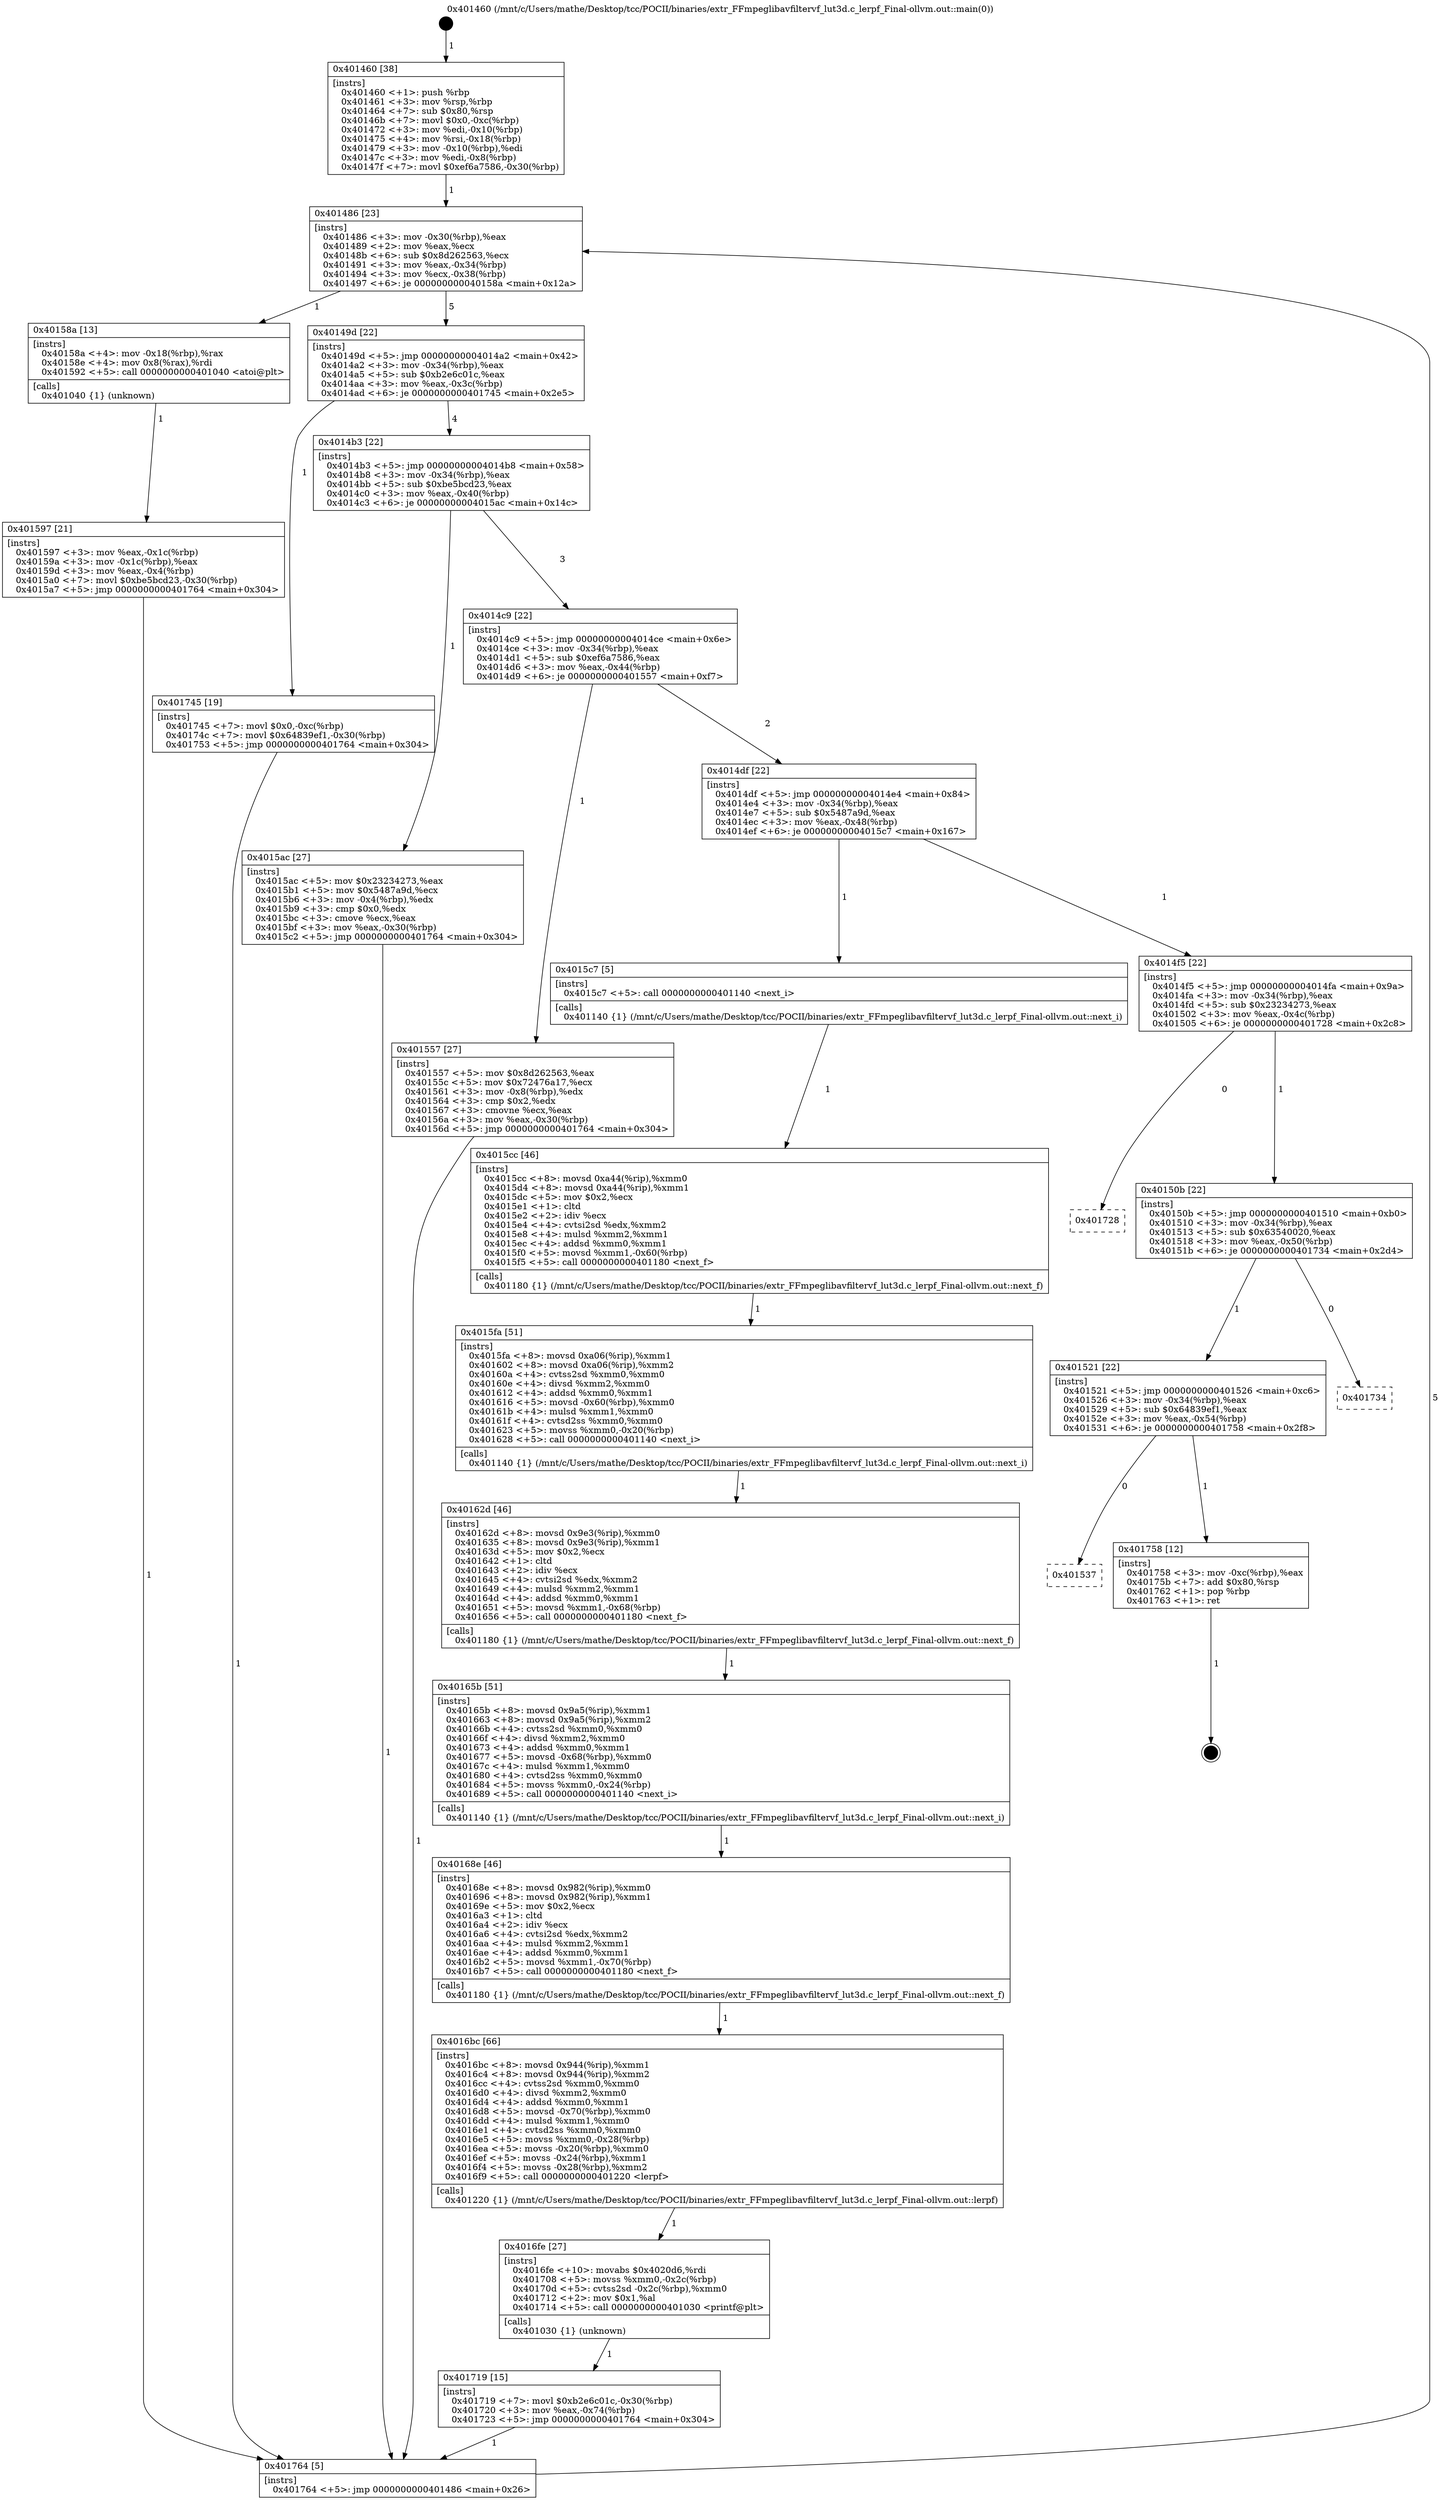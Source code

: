 digraph "0x401460" {
  label = "0x401460 (/mnt/c/Users/mathe/Desktop/tcc/POCII/binaries/extr_FFmpeglibavfiltervf_lut3d.c_lerpf_Final-ollvm.out::main(0))"
  labelloc = "t"
  node[shape=record]

  Entry [label="",width=0.3,height=0.3,shape=circle,fillcolor=black,style=filled]
  "0x401486" [label="{
     0x401486 [23]\l
     | [instrs]\l
     &nbsp;&nbsp;0x401486 \<+3\>: mov -0x30(%rbp),%eax\l
     &nbsp;&nbsp;0x401489 \<+2\>: mov %eax,%ecx\l
     &nbsp;&nbsp;0x40148b \<+6\>: sub $0x8d262563,%ecx\l
     &nbsp;&nbsp;0x401491 \<+3\>: mov %eax,-0x34(%rbp)\l
     &nbsp;&nbsp;0x401494 \<+3\>: mov %ecx,-0x38(%rbp)\l
     &nbsp;&nbsp;0x401497 \<+6\>: je 000000000040158a \<main+0x12a\>\l
  }"]
  "0x40158a" [label="{
     0x40158a [13]\l
     | [instrs]\l
     &nbsp;&nbsp;0x40158a \<+4\>: mov -0x18(%rbp),%rax\l
     &nbsp;&nbsp;0x40158e \<+4\>: mov 0x8(%rax),%rdi\l
     &nbsp;&nbsp;0x401592 \<+5\>: call 0000000000401040 \<atoi@plt\>\l
     | [calls]\l
     &nbsp;&nbsp;0x401040 \{1\} (unknown)\l
  }"]
  "0x40149d" [label="{
     0x40149d [22]\l
     | [instrs]\l
     &nbsp;&nbsp;0x40149d \<+5\>: jmp 00000000004014a2 \<main+0x42\>\l
     &nbsp;&nbsp;0x4014a2 \<+3\>: mov -0x34(%rbp),%eax\l
     &nbsp;&nbsp;0x4014a5 \<+5\>: sub $0xb2e6c01c,%eax\l
     &nbsp;&nbsp;0x4014aa \<+3\>: mov %eax,-0x3c(%rbp)\l
     &nbsp;&nbsp;0x4014ad \<+6\>: je 0000000000401745 \<main+0x2e5\>\l
  }"]
  Exit [label="",width=0.3,height=0.3,shape=circle,fillcolor=black,style=filled,peripheries=2]
  "0x401745" [label="{
     0x401745 [19]\l
     | [instrs]\l
     &nbsp;&nbsp;0x401745 \<+7\>: movl $0x0,-0xc(%rbp)\l
     &nbsp;&nbsp;0x40174c \<+7\>: movl $0x64839ef1,-0x30(%rbp)\l
     &nbsp;&nbsp;0x401753 \<+5\>: jmp 0000000000401764 \<main+0x304\>\l
  }"]
  "0x4014b3" [label="{
     0x4014b3 [22]\l
     | [instrs]\l
     &nbsp;&nbsp;0x4014b3 \<+5\>: jmp 00000000004014b8 \<main+0x58\>\l
     &nbsp;&nbsp;0x4014b8 \<+3\>: mov -0x34(%rbp),%eax\l
     &nbsp;&nbsp;0x4014bb \<+5\>: sub $0xbe5bcd23,%eax\l
     &nbsp;&nbsp;0x4014c0 \<+3\>: mov %eax,-0x40(%rbp)\l
     &nbsp;&nbsp;0x4014c3 \<+6\>: je 00000000004015ac \<main+0x14c\>\l
  }"]
  "0x401537" [label="{
     0x401537\l
  }", style=dashed]
  "0x4015ac" [label="{
     0x4015ac [27]\l
     | [instrs]\l
     &nbsp;&nbsp;0x4015ac \<+5\>: mov $0x23234273,%eax\l
     &nbsp;&nbsp;0x4015b1 \<+5\>: mov $0x5487a9d,%ecx\l
     &nbsp;&nbsp;0x4015b6 \<+3\>: mov -0x4(%rbp),%edx\l
     &nbsp;&nbsp;0x4015b9 \<+3\>: cmp $0x0,%edx\l
     &nbsp;&nbsp;0x4015bc \<+3\>: cmove %ecx,%eax\l
     &nbsp;&nbsp;0x4015bf \<+3\>: mov %eax,-0x30(%rbp)\l
     &nbsp;&nbsp;0x4015c2 \<+5\>: jmp 0000000000401764 \<main+0x304\>\l
  }"]
  "0x4014c9" [label="{
     0x4014c9 [22]\l
     | [instrs]\l
     &nbsp;&nbsp;0x4014c9 \<+5\>: jmp 00000000004014ce \<main+0x6e\>\l
     &nbsp;&nbsp;0x4014ce \<+3\>: mov -0x34(%rbp),%eax\l
     &nbsp;&nbsp;0x4014d1 \<+5\>: sub $0xef6a7586,%eax\l
     &nbsp;&nbsp;0x4014d6 \<+3\>: mov %eax,-0x44(%rbp)\l
     &nbsp;&nbsp;0x4014d9 \<+6\>: je 0000000000401557 \<main+0xf7\>\l
  }"]
  "0x401758" [label="{
     0x401758 [12]\l
     | [instrs]\l
     &nbsp;&nbsp;0x401758 \<+3\>: mov -0xc(%rbp),%eax\l
     &nbsp;&nbsp;0x40175b \<+7\>: add $0x80,%rsp\l
     &nbsp;&nbsp;0x401762 \<+1\>: pop %rbp\l
     &nbsp;&nbsp;0x401763 \<+1\>: ret\l
  }"]
  "0x401557" [label="{
     0x401557 [27]\l
     | [instrs]\l
     &nbsp;&nbsp;0x401557 \<+5\>: mov $0x8d262563,%eax\l
     &nbsp;&nbsp;0x40155c \<+5\>: mov $0x72476a17,%ecx\l
     &nbsp;&nbsp;0x401561 \<+3\>: mov -0x8(%rbp),%edx\l
     &nbsp;&nbsp;0x401564 \<+3\>: cmp $0x2,%edx\l
     &nbsp;&nbsp;0x401567 \<+3\>: cmovne %ecx,%eax\l
     &nbsp;&nbsp;0x40156a \<+3\>: mov %eax,-0x30(%rbp)\l
     &nbsp;&nbsp;0x40156d \<+5\>: jmp 0000000000401764 \<main+0x304\>\l
  }"]
  "0x4014df" [label="{
     0x4014df [22]\l
     | [instrs]\l
     &nbsp;&nbsp;0x4014df \<+5\>: jmp 00000000004014e4 \<main+0x84\>\l
     &nbsp;&nbsp;0x4014e4 \<+3\>: mov -0x34(%rbp),%eax\l
     &nbsp;&nbsp;0x4014e7 \<+5\>: sub $0x5487a9d,%eax\l
     &nbsp;&nbsp;0x4014ec \<+3\>: mov %eax,-0x48(%rbp)\l
     &nbsp;&nbsp;0x4014ef \<+6\>: je 00000000004015c7 \<main+0x167\>\l
  }"]
  "0x401764" [label="{
     0x401764 [5]\l
     | [instrs]\l
     &nbsp;&nbsp;0x401764 \<+5\>: jmp 0000000000401486 \<main+0x26\>\l
  }"]
  "0x401460" [label="{
     0x401460 [38]\l
     | [instrs]\l
     &nbsp;&nbsp;0x401460 \<+1\>: push %rbp\l
     &nbsp;&nbsp;0x401461 \<+3\>: mov %rsp,%rbp\l
     &nbsp;&nbsp;0x401464 \<+7\>: sub $0x80,%rsp\l
     &nbsp;&nbsp;0x40146b \<+7\>: movl $0x0,-0xc(%rbp)\l
     &nbsp;&nbsp;0x401472 \<+3\>: mov %edi,-0x10(%rbp)\l
     &nbsp;&nbsp;0x401475 \<+4\>: mov %rsi,-0x18(%rbp)\l
     &nbsp;&nbsp;0x401479 \<+3\>: mov -0x10(%rbp),%edi\l
     &nbsp;&nbsp;0x40147c \<+3\>: mov %edi,-0x8(%rbp)\l
     &nbsp;&nbsp;0x40147f \<+7\>: movl $0xef6a7586,-0x30(%rbp)\l
  }"]
  "0x401597" [label="{
     0x401597 [21]\l
     | [instrs]\l
     &nbsp;&nbsp;0x401597 \<+3\>: mov %eax,-0x1c(%rbp)\l
     &nbsp;&nbsp;0x40159a \<+3\>: mov -0x1c(%rbp),%eax\l
     &nbsp;&nbsp;0x40159d \<+3\>: mov %eax,-0x4(%rbp)\l
     &nbsp;&nbsp;0x4015a0 \<+7\>: movl $0xbe5bcd23,-0x30(%rbp)\l
     &nbsp;&nbsp;0x4015a7 \<+5\>: jmp 0000000000401764 \<main+0x304\>\l
  }"]
  "0x401521" [label="{
     0x401521 [22]\l
     | [instrs]\l
     &nbsp;&nbsp;0x401521 \<+5\>: jmp 0000000000401526 \<main+0xc6\>\l
     &nbsp;&nbsp;0x401526 \<+3\>: mov -0x34(%rbp),%eax\l
     &nbsp;&nbsp;0x401529 \<+5\>: sub $0x64839ef1,%eax\l
     &nbsp;&nbsp;0x40152e \<+3\>: mov %eax,-0x54(%rbp)\l
     &nbsp;&nbsp;0x401531 \<+6\>: je 0000000000401758 \<main+0x2f8\>\l
  }"]
  "0x4015c7" [label="{
     0x4015c7 [5]\l
     | [instrs]\l
     &nbsp;&nbsp;0x4015c7 \<+5\>: call 0000000000401140 \<next_i\>\l
     | [calls]\l
     &nbsp;&nbsp;0x401140 \{1\} (/mnt/c/Users/mathe/Desktop/tcc/POCII/binaries/extr_FFmpeglibavfiltervf_lut3d.c_lerpf_Final-ollvm.out::next_i)\l
  }"]
  "0x4014f5" [label="{
     0x4014f5 [22]\l
     | [instrs]\l
     &nbsp;&nbsp;0x4014f5 \<+5\>: jmp 00000000004014fa \<main+0x9a\>\l
     &nbsp;&nbsp;0x4014fa \<+3\>: mov -0x34(%rbp),%eax\l
     &nbsp;&nbsp;0x4014fd \<+5\>: sub $0x23234273,%eax\l
     &nbsp;&nbsp;0x401502 \<+3\>: mov %eax,-0x4c(%rbp)\l
     &nbsp;&nbsp;0x401505 \<+6\>: je 0000000000401728 \<main+0x2c8\>\l
  }"]
  "0x4015cc" [label="{
     0x4015cc [46]\l
     | [instrs]\l
     &nbsp;&nbsp;0x4015cc \<+8\>: movsd 0xa44(%rip),%xmm0\l
     &nbsp;&nbsp;0x4015d4 \<+8\>: movsd 0xa44(%rip),%xmm1\l
     &nbsp;&nbsp;0x4015dc \<+5\>: mov $0x2,%ecx\l
     &nbsp;&nbsp;0x4015e1 \<+1\>: cltd\l
     &nbsp;&nbsp;0x4015e2 \<+2\>: idiv %ecx\l
     &nbsp;&nbsp;0x4015e4 \<+4\>: cvtsi2sd %edx,%xmm2\l
     &nbsp;&nbsp;0x4015e8 \<+4\>: mulsd %xmm2,%xmm1\l
     &nbsp;&nbsp;0x4015ec \<+4\>: addsd %xmm0,%xmm1\l
     &nbsp;&nbsp;0x4015f0 \<+5\>: movsd %xmm1,-0x60(%rbp)\l
     &nbsp;&nbsp;0x4015f5 \<+5\>: call 0000000000401180 \<next_f\>\l
     | [calls]\l
     &nbsp;&nbsp;0x401180 \{1\} (/mnt/c/Users/mathe/Desktop/tcc/POCII/binaries/extr_FFmpeglibavfiltervf_lut3d.c_lerpf_Final-ollvm.out::next_f)\l
  }"]
  "0x4015fa" [label="{
     0x4015fa [51]\l
     | [instrs]\l
     &nbsp;&nbsp;0x4015fa \<+8\>: movsd 0xa06(%rip),%xmm1\l
     &nbsp;&nbsp;0x401602 \<+8\>: movsd 0xa06(%rip),%xmm2\l
     &nbsp;&nbsp;0x40160a \<+4\>: cvtss2sd %xmm0,%xmm0\l
     &nbsp;&nbsp;0x40160e \<+4\>: divsd %xmm2,%xmm0\l
     &nbsp;&nbsp;0x401612 \<+4\>: addsd %xmm0,%xmm1\l
     &nbsp;&nbsp;0x401616 \<+5\>: movsd -0x60(%rbp),%xmm0\l
     &nbsp;&nbsp;0x40161b \<+4\>: mulsd %xmm1,%xmm0\l
     &nbsp;&nbsp;0x40161f \<+4\>: cvtsd2ss %xmm0,%xmm0\l
     &nbsp;&nbsp;0x401623 \<+5\>: movss %xmm0,-0x20(%rbp)\l
     &nbsp;&nbsp;0x401628 \<+5\>: call 0000000000401140 \<next_i\>\l
     | [calls]\l
     &nbsp;&nbsp;0x401140 \{1\} (/mnt/c/Users/mathe/Desktop/tcc/POCII/binaries/extr_FFmpeglibavfiltervf_lut3d.c_lerpf_Final-ollvm.out::next_i)\l
  }"]
  "0x40162d" [label="{
     0x40162d [46]\l
     | [instrs]\l
     &nbsp;&nbsp;0x40162d \<+8\>: movsd 0x9e3(%rip),%xmm0\l
     &nbsp;&nbsp;0x401635 \<+8\>: movsd 0x9e3(%rip),%xmm1\l
     &nbsp;&nbsp;0x40163d \<+5\>: mov $0x2,%ecx\l
     &nbsp;&nbsp;0x401642 \<+1\>: cltd\l
     &nbsp;&nbsp;0x401643 \<+2\>: idiv %ecx\l
     &nbsp;&nbsp;0x401645 \<+4\>: cvtsi2sd %edx,%xmm2\l
     &nbsp;&nbsp;0x401649 \<+4\>: mulsd %xmm2,%xmm1\l
     &nbsp;&nbsp;0x40164d \<+4\>: addsd %xmm0,%xmm1\l
     &nbsp;&nbsp;0x401651 \<+5\>: movsd %xmm1,-0x68(%rbp)\l
     &nbsp;&nbsp;0x401656 \<+5\>: call 0000000000401180 \<next_f\>\l
     | [calls]\l
     &nbsp;&nbsp;0x401180 \{1\} (/mnt/c/Users/mathe/Desktop/tcc/POCII/binaries/extr_FFmpeglibavfiltervf_lut3d.c_lerpf_Final-ollvm.out::next_f)\l
  }"]
  "0x40165b" [label="{
     0x40165b [51]\l
     | [instrs]\l
     &nbsp;&nbsp;0x40165b \<+8\>: movsd 0x9a5(%rip),%xmm1\l
     &nbsp;&nbsp;0x401663 \<+8\>: movsd 0x9a5(%rip),%xmm2\l
     &nbsp;&nbsp;0x40166b \<+4\>: cvtss2sd %xmm0,%xmm0\l
     &nbsp;&nbsp;0x40166f \<+4\>: divsd %xmm2,%xmm0\l
     &nbsp;&nbsp;0x401673 \<+4\>: addsd %xmm0,%xmm1\l
     &nbsp;&nbsp;0x401677 \<+5\>: movsd -0x68(%rbp),%xmm0\l
     &nbsp;&nbsp;0x40167c \<+4\>: mulsd %xmm1,%xmm0\l
     &nbsp;&nbsp;0x401680 \<+4\>: cvtsd2ss %xmm0,%xmm0\l
     &nbsp;&nbsp;0x401684 \<+5\>: movss %xmm0,-0x24(%rbp)\l
     &nbsp;&nbsp;0x401689 \<+5\>: call 0000000000401140 \<next_i\>\l
     | [calls]\l
     &nbsp;&nbsp;0x401140 \{1\} (/mnt/c/Users/mathe/Desktop/tcc/POCII/binaries/extr_FFmpeglibavfiltervf_lut3d.c_lerpf_Final-ollvm.out::next_i)\l
  }"]
  "0x40168e" [label="{
     0x40168e [46]\l
     | [instrs]\l
     &nbsp;&nbsp;0x40168e \<+8\>: movsd 0x982(%rip),%xmm0\l
     &nbsp;&nbsp;0x401696 \<+8\>: movsd 0x982(%rip),%xmm1\l
     &nbsp;&nbsp;0x40169e \<+5\>: mov $0x2,%ecx\l
     &nbsp;&nbsp;0x4016a3 \<+1\>: cltd\l
     &nbsp;&nbsp;0x4016a4 \<+2\>: idiv %ecx\l
     &nbsp;&nbsp;0x4016a6 \<+4\>: cvtsi2sd %edx,%xmm2\l
     &nbsp;&nbsp;0x4016aa \<+4\>: mulsd %xmm2,%xmm1\l
     &nbsp;&nbsp;0x4016ae \<+4\>: addsd %xmm0,%xmm1\l
     &nbsp;&nbsp;0x4016b2 \<+5\>: movsd %xmm1,-0x70(%rbp)\l
     &nbsp;&nbsp;0x4016b7 \<+5\>: call 0000000000401180 \<next_f\>\l
     | [calls]\l
     &nbsp;&nbsp;0x401180 \{1\} (/mnt/c/Users/mathe/Desktop/tcc/POCII/binaries/extr_FFmpeglibavfiltervf_lut3d.c_lerpf_Final-ollvm.out::next_f)\l
  }"]
  "0x4016bc" [label="{
     0x4016bc [66]\l
     | [instrs]\l
     &nbsp;&nbsp;0x4016bc \<+8\>: movsd 0x944(%rip),%xmm1\l
     &nbsp;&nbsp;0x4016c4 \<+8\>: movsd 0x944(%rip),%xmm2\l
     &nbsp;&nbsp;0x4016cc \<+4\>: cvtss2sd %xmm0,%xmm0\l
     &nbsp;&nbsp;0x4016d0 \<+4\>: divsd %xmm2,%xmm0\l
     &nbsp;&nbsp;0x4016d4 \<+4\>: addsd %xmm0,%xmm1\l
     &nbsp;&nbsp;0x4016d8 \<+5\>: movsd -0x70(%rbp),%xmm0\l
     &nbsp;&nbsp;0x4016dd \<+4\>: mulsd %xmm1,%xmm0\l
     &nbsp;&nbsp;0x4016e1 \<+4\>: cvtsd2ss %xmm0,%xmm0\l
     &nbsp;&nbsp;0x4016e5 \<+5\>: movss %xmm0,-0x28(%rbp)\l
     &nbsp;&nbsp;0x4016ea \<+5\>: movss -0x20(%rbp),%xmm0\l
     &nbsp;&nbsp;0x4016ef \<+5\>: movss -0x24(%rbp),%xmm1\l
     &nbsp;&nbsp;0x4016f4 \<+5\>: movss -0x28(%rbp),%xmm2\l
     &nbsp;&nbsp;0x4016f9 \<+5\>: call 0000000000401220 \<lerpf\>\l
     | [calls]\l
     &nbsp;&nbsp;0x401220 \{1\} (/mnt/c/Users/mathe/Desktop/tcc/POCII/binaries/extr_FFmpeglibavfiltervf_lut3d.c_lerpf_Final-ollvm.out::lerpf)\l
  }"]
  "0x4016fe" [label="{
     0x4016fe [27]\l
     | [instrs]\l
     &nbsp;&nbsp;0x4016fe \<+10\>: movabs $0x4020d6,%rdi\l
     &nbsp;&nbsp;0x401708 \<+5\>: movss %xmm0,-0x2c(%rbp)\l
     &nbsp;&nbsp;0x40170d \<+5\>: cvtss2sd -0x2c(%rbp),%xmm0\l
     &nbsp;&nbsp;0x401712 \<+2\>: mov $0x1,%al\l
     &nbsp;&nbsp;0x401714 \<+5\>: call 0000000000401030 \<printf@plt\>\l
     | [calls]\l
     &nbsp;&nbsp;0x401030 \{1\} (unknown)\l
  }"]
  "0x401719" [label="{
     0x401719 [15]\l
     | [instrs]\l
     &nbsp;&nbsp;0x401719 \<+7\>: movl $0xb2e6c01c,-0x30(%rbp)\l
     &nbsp;&nbsp;0x401720 \<+3\>: mov %eax,-0x74(%rbp)\l
     &nbsp;&nbsp;0x401723 \<+5\>: jmp 0000000000401764 \<main+0x304\>\l
  }"]
  "0x401734" [label="{
     0x401734\l
  }", style=dashed]
  "0x401728" [label="{
     0x401728\l
  }", style=dashed]
  "0x40150b" [label="{
     0x40150b [22]\l
     | [instrs]\l
     &nbsp;&nbsp;0x40150b \<+5\>: jmp 0000000000401510 \<main+0xb0\>\l
     &nbsp;&nbsp;0x401510 \<+3\>: mov -0x34(%rbp),%eax\l
     &nbsp;&nbsp;0x401513 \<+5\>: sub $0x63540020,%eax\l
     &nbsp;&nbsp;0x401518 \<+3\>: mov %eax,-0x50(%rbp)\l
     &nbsp;&nbsp;0x40151b \<+6\>: je 0000000000401734 \<main+0x2d4\>\l
  }"]
  Entry -> "0x401460" [label=" 1"]
  "0x401486" -> "0x40158a" [label=" 1"]
  "0x401486" -> "0x40149d" [label=" 5"]
  "0x401758" -> Exit [label=" 1"]
  "0x40149d" -> "0x401745" [label=" 1"]
  "0x40149d" -> "0x4014b3" [label=" 4"]
  "0x401521" -> "0x401537" [label=" 0"]
  "0x4014b3" -> "0x4015ac" [label=" 1"]
  "0x4014b3" -> "0x4014c9" [label=" 3"]
  "0x401521" -> "0x401758" [label=" 1"]
  "0x4014c9" -> "0x401557" [label=" 1"]
  "0x4014c9" -> "0x4014df" [label=" 2"]
  "0x401557" -> "0x401764" [label=" 1"]
  "0x401460" -> "0x401486" [label=" 1"]
  "0x401764" -> "0x401486" [label=" 5"]
  "0x40158a" -> "0x401597" [label=" 1"]
  "0x401597" -> "0x401764" [label=" 1"]
  "0x4015ac" -> "0x401764" [label=" 1"]
  "0x40150b" -> "0x401521" [label=" 1"]
  "0x4014df" -> "0x4015c7" [label=" 1"]
  "0x4014df" -> "0x4014f5" [label=" 1"]
  "0x4015c7" -> "0x4015cc" [label=" 1"]
  "0x4015cc" -> "0x4015fa" [label=" 1"]
  "0x4015fa" -> "0x40162d" [label=" 1"]
  "0x40162d" -> "0x40165b" [label=" 1"]
  "0x40165b" -> "0x40168e" [label=" 1"]
  "0x40168e" -> "0x4016bc" [label=" 1"]
  "0x4016bc" -> "0x4016fe" [label=" 1"]
  "0x4016fe" -> "0x401719" [label=" 1"]
  "0x401719" -> "0x401764" [label=" 1"]
  "0x401745" -> "0x401764" [label=" 1"]
  "0x40150b" -> "0x401734" [label=" 0"]
  "0x4014f5" -> "0x401728" [label=" 0"]
  "0x4014f5" -> "0x40150b" [label=" 1"]
}
